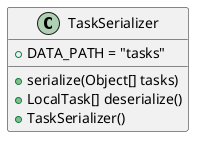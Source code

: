 @startuml
class TaskSerializer{
    +DATA_PATH = "tasks"
    +serialize(Object[] tasks)
    +LocalTask[] deserialize()
    +TaskSerializer()
}
@enduml